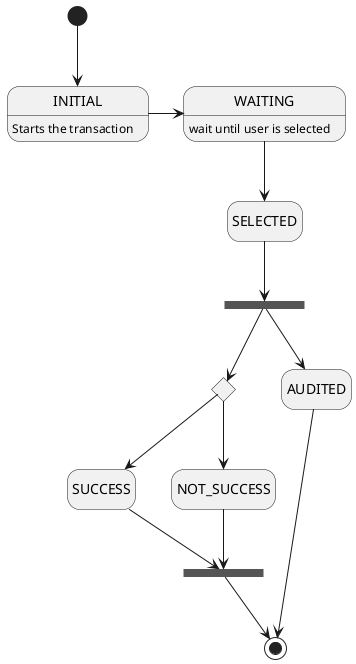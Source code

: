 @startuml state machine

hide empty description
[*] --> INITIAL
INITIAL: Starts the transaction
INITIAL -> WAITING
WAITING: wait until user is selected
WAITING --> SELECTED
state async <<fork>>
state isSuccess <<choice>>

SELECTED --> async
async --> isSuccess
async --> AUDITED
AUDITED ---> [*]
isSuccess --> SUCCESS
isSuccess --> NOT_SUCCESS

state endAsync <<fork>>
SUCCESS --> endAsync
NOT_SUCCESS --> endAsync
endAsync --> [*]

@enduml